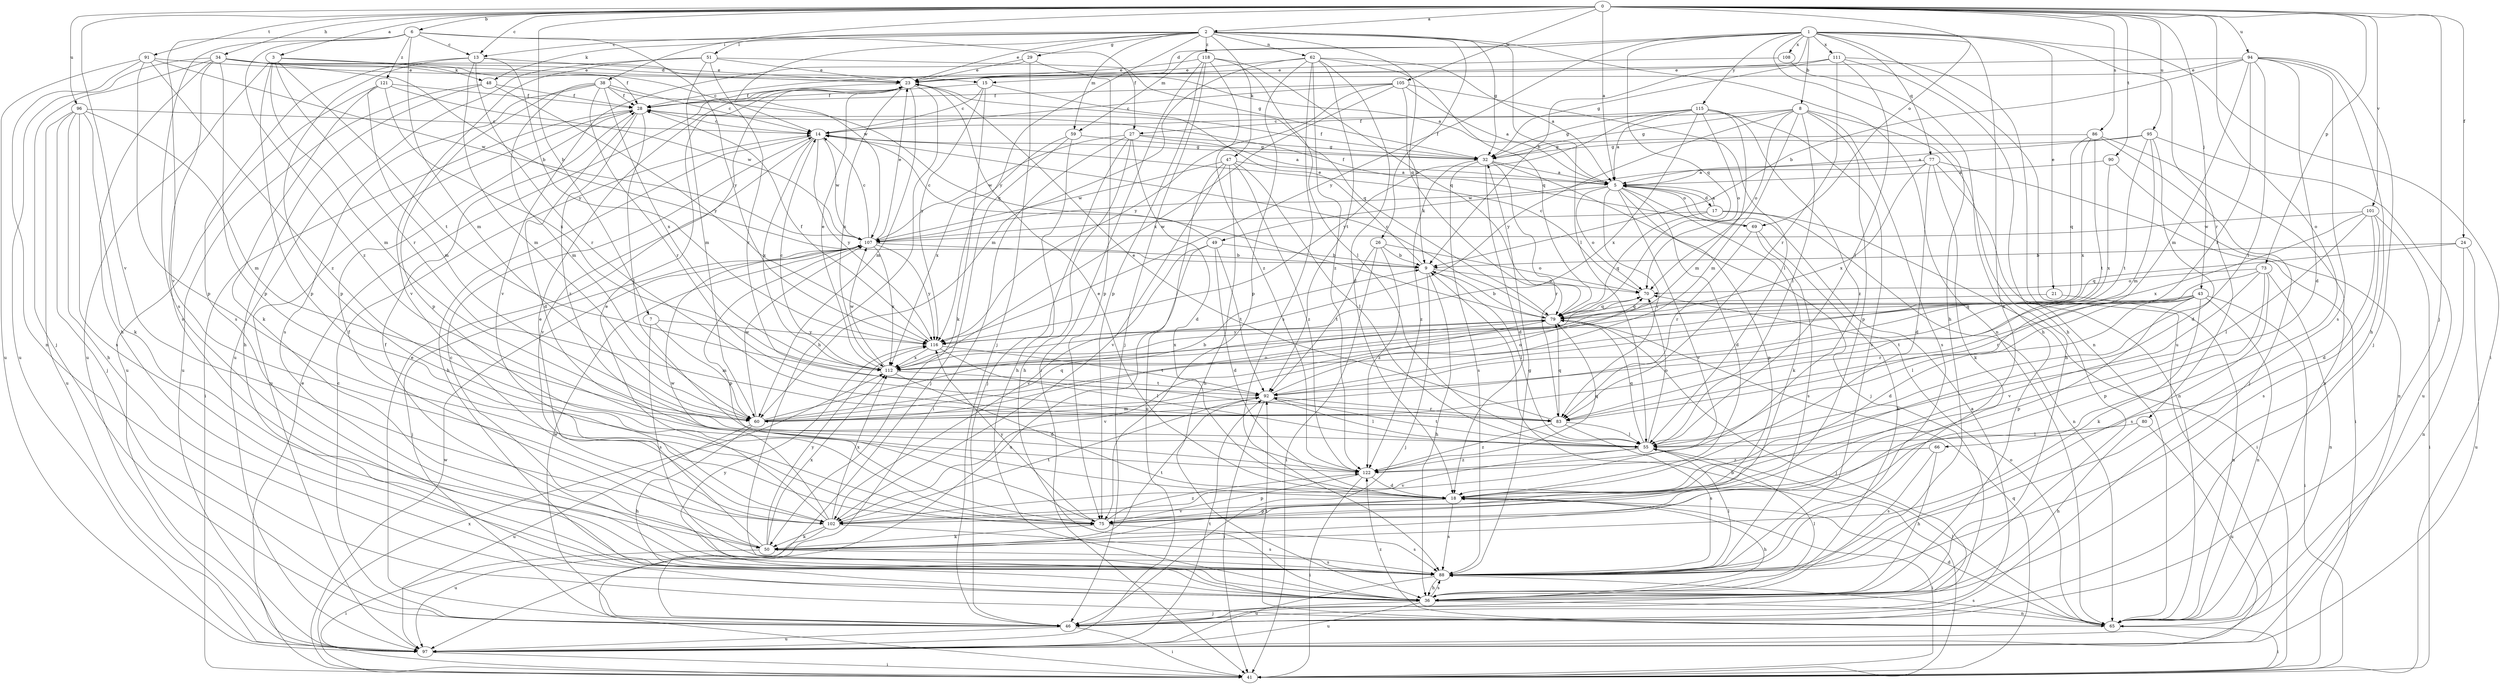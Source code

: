 strict digraph  {
0;
1;
2;
3;
5;
6;
7;
8;
9;
13;
14;
15;
17;
18;
21;
23;
24;
26;
27;
28;
29;
32;
34;
36;
38;
41;
43;
46;
47;
48;
49;
50;
51;
55;
59;
60;
62;
65;
66;
69;
70;
73;
75;
77;
79;
80;
83;
86;
88;
90;
91;
92;
94;
95;
96;
97;
101;
102;
105;
107;
108;
111;
112;
115;
116;
118;
121;
122;
0 -> 2  [label=a];
0 -> 3  [label=a];
0 -> 5  [label=a];
0 -> 6  [label=b];
0 -> 7  [label=b];
0 -> 13  [label=c];
0 -> 24  [label=f];
0 -> 34  [label=h];
0 -> 38  [label=i];
0 -> 43  [label=j];
0 -> 46  [label=j];
0 -> 66  [label=o];
0 -> 69  [label=o];
0 -> 73  [label=p];
0 -> 86  [label=s];
0 -> 90  [label=t];
0 -> 91  [label=t];
0 -> 94  [label=u];
0 -> 95  [label=u];
0 -> 96  [label=u];
0 -> 101  [label=v];
0 -> 102  [label=v];
0 -> 105  [label=w];
1 -> 8  [label=b];
1 -> 9  [label=b];
1 -> 15  [label=d];
1 -> 21  [label=e];
1 -> 36  [label=h];
1 -> 41  [label=i];
1 -> 59  [label=m];
1 -> 77  [label=q];
1 -> 79  [label=q];
1 -> 80  [label=r];
1 -> 88  [label=s];
1 -> 97  [label=u];
1 -> 108  [label=x];
1 -> 111  [label=x];
1 -> 115  [label=y];
1 -> 116  [label=y];
2 -> 13  [label=c];
2 -> 23  [label=e];
2 -> 26  [label=f];
2 -> 29  [label=g];
2 -> 32  [label=g];
2 -> 47  [label=k];
2 -> 48  [label=k];
2 -> 51  [label=l];
2 -> 55  [label=l];
2 -> 59  [label=m];
2 -> 62  [label=n];
2 -> 65  [label=n];
2 -> 79  [label=q];
2 -> 107  [label=w];
2 -> 116  [label=y];
2 -> 118  [label=z];
3 -> 15  [label=d];
3 -> 48  [label=k];
3 -> 60  [label=m];
3 -> 75  [label=p];
3 -> 83  [label=r];
3 -> 92  [label=t];
3 -> 97  [label=u];
5 -> 17  [label=d];
5 -> 18  [label=d];
5 -> 49  [label=k];
5 -> 50  [label=k];
5 -> 69  [label=o];
5 -> 70  [label=o];
5 -> 75  [label=p];
5 -> 83  [label=r];
5 -> 102  [label=v];
6 -> 13  [label=c];
6 -> 27  [label=f];
6 -> 60  [label=m];
6 -> 88  [label=s];
6 -> 102  [label=v];
6 -> 116  [label=y];
6 -> 121  [label=z];
6 -> 122  [label=z];
7 -> 60  [label=m];
7 -> 88  [label=s];
7 -> 116  [label=y];
8 -> 27  [label=f];
8 -> 32  [label=g];
8 -> 36  [label=h];
8 -> 55  [label=l];
8 -> 60  [label=m];
8 -> 70  [label=o];
8 -> 75  [label=p];
8 -> 88  [label=s];
8 -> 116  [label=y];
9 -> 23  [label=e];
9 -> 36  [label=h];
9 -> 46  [label=j];
9 -> 55  [label=l];
9 -> 70  [label=o];
13 -> 23  [label=e];
13 -> 60  [label=m];
13 -> 75  [label=p];
13 -> 83  [label=r];
13 -> 88  [label=s];
13 -> 116  [label=y];
14 -> 32  [label=g];
14 -> 36  [label=h];
14 -> 102  [label=v];
14 -> 107  [label=w];
14 -> 112  [label=x];
14 -> 116  [label=y];
15 -> 14  [label=c];
15 -> 28  [label=f];
15 -> 50  [label=k];
15 -> 79  [label=q];
15 -> 116  [label=y];
17 -> 5  [label=a];
17 -> 41  [label=i];
17 -> 65  [label=n];
17 -> 79  [label=q];
17 -> 107  [label=w];
18 -> 23  [label=e];
18 -> 36  [label=h];
18 -> 41  [label=i];
18 -> 75  [label=p];
18 -> 88  [label=s];
18 -> 102  [label=v];
21 -> 65  [label=n];
21 -> 79  [label=q];
23 -> 28  [label=f];
23 -> 36  [label=h];
23 -> 60  [label=m];
23 -> 112  [label=x];
24 -> 9  [label=b];
24 -> 65  [label=n];
24 -> 79  [label=q];
24 -> 97  [label=u];
26 -> 9  [label=b];
26 -> 41  [label=i];
26 -> 70  [label=o];
26 -> 92  [label=t];
26 -> 122  [label=z];
27 -> 5  [label=a];
27 -> 18  [label=d];
27 -> 32  [label=g];
27 -> 36  [label=h];
27 -> 41  [label=i];
27 -> 46  [label=j];
27 -> 107  [label=w];
28 -> 14  [label=c];
28 -> 18  [label=d];
28 -> 41  [label=i];
28 -> 55  [label=l];
28 -> 97  [label=u];
28 -> 122  [label=z];
29 -> 23  [label=e];
29 -> 46  [label=j];
29 -> 75  [label=p];
29 -> 102  [label=v];
32 -> 5  [label=a];
32 -> 18  [label=d];
32 -> 28  [label=f];
32 -> 46  [label=j];
32 -> 83  [label=r];
32 -> 88  [label=s];
32 -> 122  [label=z];
34 -> 5  [label=a];
34 -> 9  [label=b];
34 -> 14  [label=c];
34 -> 23  [label=e];
34 -> 28  [label=f];
34 -> 36  [label=h];
34 -> 46  [label=j];
34 -> 75  [label=p];
34 -> 88  [label=s];
34 -> 97  [label=u];
36 -> 46  [label=j];
36 -> 55  [label=l];
36 -> 65  [label=n];
36 -> 88  [label=s];
36 -> 97  [label=u];
36 -> 116  [label=y];
38 -> 14  [label=c];
38 -> 28  [label=f];
38 -> 60  [label=m];
38 -> 75  [label=p];
38 -> 79  [label=q];
38 -> 83  [label=r];
38 -> 88  [label=s];
38 -> 112  [label=x];
41 -> 9  [label=b];
41 -> 23  [label=e];
41 -> 79  [label=q];
41 -> 107  [label=w];
41 -> 112  [label=x];
43 -> 18  [label=d];
43 -> 41  [label=i];
43 -> 50  [label=k];
43 -> 55  [label=l];
43 -> 65  [label=n];
43 -> 75  [label=p];
43 -> 79  [label=q];
43 -> 83  [label=r];
43 -> 92  [label=t];
46 -> 5  [label=a];
46 -> 14  [label=c];
46 -> 23  [label=e];
46 -> 41  [label=i];
46 -> 97  [label=u];
46 -> 107  [label=w];
47 -> 5  [label=a];
47 -> 36  [label=h];
47 -> 55  [label=l];
47 -> 97  [label=u];
47 -> 102  [label=v];
47 -> 107  [label=w];
47 -> 122  [label=z];
48 -> 28  [label=f];
48 -> 36  [label=h];
48 -> 97  [label=u];
48 -> 116  [label=y];
49 -> 9  [label=b];
49 -> 14  [label=c];
49 -> 18  [label=d];
49 -> 92  [label=t];
49 -> 97  [label=u];
49 -> 102  [label=v];
50 -> 23  [label=e];
50 -> 28  [label=f];
50 -> 41  [label=i];
50 -> 88  [label=s];
50 -> 92  [label=t];
50 -> 112  [label=x];
50 -> 116  [label=y];
51 -> 23  [label=e];
51 -> 32  [label=g];
51 -> 60  [label=m];
51 -> 83  [label=r];
51 -> 97  [label=u];
51 -> 102  [label=v];
55 -> 70  [label=o];
55 -> 79  [label=q];
55 -> 92  [label=t];
55 -> 102  [label=v];
55 -> 122  [label=z];
59 -> 32  [label=g];
59 -> 36  [label=h];
59 -> 46  [label=j];
59 -> 112  [label=x];
60 -> 9  [label=b];
60 -> 36  [label=h];
60 -> 70  [label=o];
60 -> 79  [label=q];
60 -> 97  [label=u];
60 -> 107  [label=w];
62 -> 5  [label=a];
62 -> 18  [label=d];
62 -> 23  [label=e];
62 -> 60  [label=m];
62 -> 75  [label=p];
62 -> 79  [label=q];
62 -> 88  [label=s];
62 -> 92  [label=t];
62 -> 122  [label=z];
65 -> 18  [label=d];
65 -> 41  [label=i];
65 -> 55  [label=l];
65 -> 70  [label=o];
65 -> 88  [label=s];
65 -> 92  [label=t];
65 -> 122  [label=z];
66 -> 36  [label=h];
66 -> 88  [label=s];
66 -> 122  [label=z];
69 -> 28  [label=f];
69 -> 36  [label=h];
69 -> 83  [label=r];
69 -> 88  [label=s];
70 -> 14  [label=c];
70 -> 79  [label=q];
73 -> 65  [label=n];
73 -> 70  [label=o];
73 -> 75  [label=p];
73 -> 83  [label=r];
73 -> 88  [label=s];
73 -> 102  [label=v];
75 -> 50  [label=k];
75 -> 88  [label=s];
75 -> 116  [label=y];
75 -> 122  [label=z];
77 -> 5  [label=a];
77 -> 18  [label=d];
77 -> 41  [label=i];
77 -> 50  [label=k];
77 -> 65  [label=n];
77 -> 107  [label=w];
77 -> 112  [label=x];
79 -> 9  [label=b];
79 -> 14  [label=c];
79 -> 46  [label=j];
79 -> 102  [label=v];
79 -> 112  [label=x];
79 -> 116  [label=y];
80 -> 36  [label=h];
80 -> 55  [label=l];
80 -> 97  [label=u];
83 -> 23  [label=e];
83 -> 55  [label=l];
83 -> 79  [label=q];
83 -> 88  [label=s];
83 -> 122  [label=z];
86 -> 32  [label=g];
86 -> 46  [label=j];
86 -> 65  [label=n];
86 -> 79  [label=q];
86 -> 92  [label=t];
86 -> 112  [label=x];
88 -> 14  [label=c];
88 -> 28  [label=f];
88 -> 32  [label=g];
88 -> 36  [label=h];
88 -> 55  [label=l];
88 -> 97  [label=u];
90 -> 5  [label=a];
90 -> 65  [label=n];
90 -> 112  [label=x];
91 -> 23  [label=e];
91 -> 65  [label=n];
91 -> 75  [label=p];
91 -> 97  [label=u];
91 -> 107  [label=w];
91 -> 122  [label=z];
92 -> 41  [label=i];
92 -> 55  [label=l];
92 -> 60  [label=m];
92 -> 70  [label=o];
92 -> 83  [label=r];
94 -> 9  [label=b];
94 -> 18  [label=d];
94 -> 23  [label=e];
94 -> 28  [label=f];
94 -> 36  [label=h];
94 -> 46  [label=j];
94 -> 55  [label=l];
94 -> 60  [label=m];
94 -> 83  [label=r];
94 -> 88  [label=s];
95 -> 5  [label=a];
95 -> 18  [label=d];
95 -> 32  [label=g];
95 -> 60  [label=m];
95 -> 92  [label=t];
95 -> 97  [label=u];
96 -> 14  [label=c];
96 -> 36  [label=h];
96 -> 46  [label=j];
96 -> 50  [label=k];
96 -> 60  [label=m];
96 -> 88  [label=s];
96 -> 97  [label=u];
97 -> 41  [label=i];
97 -> 92  [label=t];
101 -> 18  [label=d];
101 -> 41  [label=i];
101 -> 55  [label=l];
101 -> 88  [label=s];
101 -> 107  [label=w];
101 -> 112  [label=x];
102 -> 23  [label=e];
102 -> 50  [label=k];
102 -> 88  [label=s];
102 -> 92  [label=t];
102 -> 97  [label=u];
102 -> 107  [label=w];
102 -> 112  [label=x];
105 -> 5  [label=a];
105 -> 9  [label=b];
105 -> 14  [label=c];
105 -> 28  [label=f];
105 -> 55  [label=l];
105 -> 112  [label=x];
105 -> 116  [label=y];
107 -> 9  [label=b];
107 -> 14  [label=c];
107 -> 23  [label=e];
107 -> 46  [label=j];
107 -> 75  [label=p];
107 -> 112  [label=x];
107 -> 116  [label=y];
108 -> 23  [label=e];
108 -> 36  [label=h];
111 -> 23  [label=e];
111 -> 32  [label=g];
111 -> 36  [label=h];
111 -> 55  [label=l];
111 -> 65  [label=n];
111 -> 83  [label=r];
112 -> 14  [label=c];
112 -> 18  [label=d];
112 -> 23  [label=e];
112 -> 92  [label=t];
112 -> 107  [label=w];
115 -> 5  [label=a];
115 -> 14  [label=c];
115 -> 32  [label=g];
115 -> 60  [label=m];
115 -> 70  [label=o];
115 -> 88  [label=s];
115 -> 112  [label=x];
115 -> 116  [label=y];
115 -> 122  [label=z];
116 -> 28  [label=f];
116 -> 55  [label=l];
116 -> 92  [label=t];
116 -> 112  [label=x];
118 -> 23  [label=e];
118 -> 41  [label=i];
118 -> 46  [label=j];
118 -> 55  [label=l];
118 -> 75  [label=p];
118 -> 79  [label=q];
118 -> 122  [label=z];
121 -> 28  [label=f];
121 -> 50  [label=k];
121 -> 60  [label=m];
121 -> 97  [label=u];
121 -> 107  [label=w];
121 -> 112  [label=x];
122 -> 18  [label=d];
122 -> 41  [label=i];
122 -> 75  [label=p];
122 -> 79  [label=q];
}
